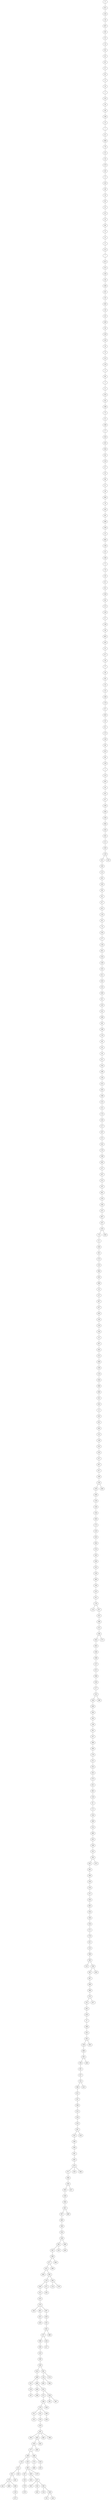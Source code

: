 graph G {
  0;
  351;
  145;
  18;
  287;
  99;
  32;
  14;
  95;
  42;
  65;
  37;
  92;
  8;
  10;
  5;
  132;
  34;
  48;
  146;
  13;
  1;
  41;
  366;
  76;
  55;
  24;
  270;
  40;
  9;
  142;
  49;
  16;
  93;
  22;
  121;
  23;
  86;
  72;
  15;
  6;
  112;
  7;
  413;
  152;
  140;
  56;
  180;
  60;
  59;
  285;
  29;
  43;
  160;
  26;
  229;
  135;
  19;
  73;
  115;
  116;
  4;
  90;
  3;
  11;
  235;
  94;
  188;
  75;
  31;
  166;
  17;
  250;
  191;
  204;
  84;
  124;
  47;
  35;
  96;
  51;
  39;
  390;
  79;
  192;
  80;
  286;
  106;
  25;
  385;
  136;
  45;
  196;
  71;
  70;
  30;
  61;
  85;
  258;
  64;
  172;
  156;
  57;
  138;
  36;
  403;
  165;
  52;
  217;
  28;
  77;
  38;
  69;
  54;
  33;
  108;
  179;
  97;
  303;
  50;
  81;
  173;
  126;
  68;
  323;
  89;
  159;
  2;
  123;
  292;
  44;
  161;
  87;
  100;
  294;
  236;
  384;
  105;
  181;
  111;
  193;
  120;
  63;
  195;
  113;
  201;
  163;
  98;
  82;
  67;
  415;
  118;
  83;
  74;
  234;
  177;
  128;
  261;
  224;
  109;
  102;
  311;
  243;
  155;
  200;
  62;
  103;
  141;
  209;
  88;
  198;
  176;
  46;
  131;
  58;
  211;
  254;
  189;
  130;
  253;
  183;
  168;
  125;
  151;
  174;
  143;
  117;
  187;
  272;
  242;
  170;
  199;
  282;
  157;
  207;
  213;
  197;
  361;
  216;
  184;
  147;
  407;
  167;
  233;
  78;
  21;
  240;
  66;
  273;
  153;
  364;
  205;
  368;
  20;
  127;
  307;
  337;
  430;
  230;
  218;
  144;
  53;
  297;
  265;
  215;
  269;
  238;
  119;
  356;
  308;
  290;
  101;
  245;
  12;
  162;
  241;
  444;
  122;
  139;
  255;
  220;
  227;
  267;
  317;
  169;
  158;
  259;
  206;
  129;
  149;
  104;
  340;
  175;
  219;
  320;
  264;
  374;
  185;
  336;
  232;
  228;
  380;
  194;
  223;
  251;
  178;
  114;
  357;
  322;
  296;
  212;
  248;
  345;
  363;
  246;
  298;
  137;
  472;
  398;
  328;
  277;
  225;
  164;
  439;
  344;
  182;
  148;
  291;
  107;
  386;
  280;
  278;
  221;
  353;
  202;
  373;
  431;
  382;
  150;
  91;
  171;
  244;
  289;
  314;
  466;
  453;
  208;
  252;
  293;
  435;
  383;
  306;
  256;
  318;
  257;
  330;
  405;
  334;
  190;
  326;
  271;
  276;
  421;
  210;
  399;
  283;
  222;
  358;
  391;
  467;
  406;
  369;
  375;
  231;
  442;
  418;
  27;
  288;
  335;
  302;
  239;
  468;
  305;
  284;
  301;
  327;
  325;
  360;
  412;
  347;
  266;
  313;
  316;
  310;
  367;
  332;
  349;
  304;
  281;
  445;
  470;
  371;
  348;
  339;
  393;
  249;
  394;
  401;
  397;
  460;
  300;
  354;
  338;
  491;
  262;
  389;
  477;
  452;
  404;
  365;
  110;
  426;
  312;
  410;
  370;
  343;
  461;
  422;
  429;
  497;
  459;
  355;
  462;
  237;
  388;
  260;
  416;
  309;
  436;
  414;
  499;
  451;
  319;
  247;
  490;
  409;
  268;
  432;
  372;
  346;
  378;
  321;
  315;
  352;
  376;
  419;
  387;
  295;
  463;
  359;
  377;
  299;
  154;
  411;
  341;
  279;
  441;
  489;
  408;
  226;
  475;
  481;
  454;
  455;
  495;
  447;
  333;
  379;
  478;
  400;
  263;
  427;
  392;
  342;
  402;
  492;
  324;
  448;
  331;
  443;
  479;
  498;
  274;
  486;
  420;
  433;
  482;
  465;
  483;
  396;
  449;
  438;
  458;
  428;
  362;
  487;
  381;
  134;
  485;
  494;
  474;
  434;
  417;
  488;
  471;
  203;
  493;
  214;
  476;
  496;
  464;
  425;
  480;
  456;
  469;
  457;
  329;
  484;
  424;
  423;
  446;
  395;
  437;
  450;
  473;
  186;
  275;
  440;
  350;
  133;
   0 -- 351;
   351 -- 145;
   145 -- 18;
   18 -- 287;
   287 -- 99;
   99 -- 32;
   32 -- 14;
   14 -- 95;
   95 -- 42;
   42 -- 65;
   65 -- 37;
   37 -- 92;
   92 -- 8;
   8 -- 10;
   10 -- 5;
   5 -- 132;
   132 -- 34;
   34 -- 48;
   48 -- 146;
   146 -- 13;
   13 -- 1;
   1 -- 41;
   41 -- 366;
   366 -- 76;
   76 -- 55;
   55 -- 24;
   24 -- 270;
   270 -- 40;
   40 -- 9;
   9 -- 142;
   142 -- 49;
   49 -- 16;
   16 -- 93;
   93 -- 22;
   22 -- 121;
   121 -- 23;
   23 -- 86;
   86 -- 72;
   72 -- 15;
   15 -- 6;
   6 -- 112;
   112 -- 7;
   7 -- 413;
   413 -- 152;
   152 -- 140;
   140 -- 56;
   56 -- 180;
   180 -- 60;
   60 -- 59;
   59 -- 285;
   285 -- 29;
   29 -- 43;
   43 -- 160;
   160 -- 26;
   26 -- 229;
   229 -- 135;
   135 -- 19;
   19 -- 73;
   73 -- 115;
   115 -- 116;
   116 -- 4;
   4 -- 90;
   90 -- 3;
   3 -- 11;
   11 -- 235;
   235 -- 94;
   94 -- 188;
   188 -- 75;
   75 -- 31;
   31 -- 166;
   166 -- 17;
   17 -- 250;
   250 -- 191;
   191 -- 204;
   204 -- 84;
   84 -- 124;
   124 -- 47;
   47 -- 35;
   35 -- 96;
   96 -- 51;
   51 -- 39;
   39 -- 390;
   390 -- 79;
   79 -- 192;
   192 -- 80;
   80 -- 286;
   286 -- 106;
   106 -- 25;
   25 -- 385;
   385 -- 136;
   136 -- 45;
   45 -- 196;
   196 -- 71;
   71 -- 70;
   70 -- 30;
   30 -- 61;
   61 -- 85;
   85 -- 258;
   258 -- 64;
   64 -- 172;
   172 -- 156;
   156 -- 57;
   57 -- 138;
   138 -- 36;
   36 -- 403;
   403 -- 165;
   165 -- 52;
   52 -- 217;
   217 -- 28;
   28 -- 77;
   77 -- 38;
   38 -- 69;
   69 -- 54;
   54 -- 33;
   33 -- 108;
   108 -- 179;
   179 -- 97;
   97 -- 303;
   303 -- 50;
   50 -- 81;
   81 -- 173;
   173 -- 126;
   126 -- 68;
   68 -- 323;
   323 -- 89;
   89 -- 159;
   159 -- 2;
   2 -- 123;
   123 -- 292;
   292 -- 44;
   44 -- 161;
   161 -- 87;
   87 -- 100;
   100 -- 294;
   294 -- 236;
   236 -- 384;
   384 -- 105;
   105 -- 181;
   181 -- 111;
   111 -- 193;
   193 -- 120;
   120 -- 63;
   63 -- 195;
   195 -- 113;
   113 -- 201;
   201 -- 163;
   163 -- 98;
   98 -- 82;
   82 -- 67;
   67 -- 415;
   415 -- 118;
   118 -- 83;
   83 -- 74;
   74 -- 234;
   234 -- 177;
   177 -- 128;
   128 -- 261;
   261 -- 224;
   224 -- 109;
   109 -- 102;
   102 -- 311;
   311 -- 243;
   243 -- 155;
   155 -- 200;
   200 -- 62;
   62 -- 103;
   103 -- 141;
   141 -- 209;
   209 -- 88;
   88 -- 198;
   198 -- 176;
   176 -- 46;
   46 -- 131;
   131 -- 58;
   58 -- 211;
   211 -- 254;
   254 -- 189;
   189 -- 130;
   130 -- 253;
   253 -- 183;
   183 -- 168;
   168 -- 125;
   125 -- 151;
   151 -- 174;
   174 -- 143;
   143 -- 117;
   117 -- 187;
   187 -- 272;
   272 -- 242;
   242 -- 170;
   170 -- 199;
   199 -- 282;
   282 -- 157;
   157 -- 207;
   207 -- 213;
   213 -- 197;
   197 -- 361;
   361 -- 216;
   216 -- 184;
   184 -- 147;
   147 -- 407;
   407 -- 167;
   167 -- 233;
   233 -- 78;
   78 -- 21;
   21 -- 240;
   240 -- 66;
   66 -- 273;
   273 -- 153;
   153 -- 364;
   364 -- 205;
   205 -- 368;
   368 -- 20;
   20 -- 127;
   127 -- 307;
   307 -- 337;
   337 -- 430;
   430 -- 230;
   230 -- 218;
   218 -- 144;
   144 -- 53;
   53 -- 297;
   297 -- 265;
   265 -- 215;
   215 -- 269;
   269 -- 238;
   238 -- 119;
   119 -- 356;
   356 -- 308;
   308 -- 290;
   290 -- 101;
   101 -- 245;
   245 -- 12;
   12 -- 162;
   162 -- 241;
   241 -- 444;
   444 -- 122;
   122 -- 139;
   139 -- 255;
   255 -- 220;
   220 -- 227;
   227 -- 267;
   267 -- 317;
   317 -- 169;
   169 -- 158;
   158 -- 259;
   259 -- 206;
   206 -- 129;
   129 -- 149;
   149 -- 104;
   104 -- 340;
   340 -- 175;
   175 -- 219;
   219 -- 320;
   320 -- 264;
   264 -- 374;
   374 -- 185;
   185 -- 336;
   336 -- 232;
   232 -- 228;
   228 -- 380;
   380 -- 194;
   194 -- 223;
   223 -- 251;
   251 -- 178;
   178 -- 114;
   178 -- 357;
   357 -- 322;
   322 -- 296;
   296 -- 212;
   212 -- 248;
   248 -- 345;
   345 -- 363;
   363 -- 246;
   246 -- 298;
   298 -- 137;
   137 -- 472;
   472 -- 398;
   398 -- 328;
   328 -- 277;
   277 -- 225;
   225 -- 164;
   164 -- 439;
   439 -- 344;
   344 -- 182;
   182 -- 148;
   148 -- 291;
   291 -- 107;
   107 -- 386;
   386 -- 280;
   280 -- 278;
   278 -- 221;
   221 -- 353;
   353 -- 202;
   202 -- 373;
   373 -- 431;
   431 -- 382;
   382 -- 150;
   150 -- 91;
   91 -- 171;
   171 -- 244;
   244 -- 289;
   289 -- 314;
   314 -- 466;
   466 -- 453;
   453 -- 208;
   208 -- 252;
   252 -- 293;
   293 -- 435;
   435 -- 383;
   383 -- 306;
   306 -- 256;
   256 -- 318;
   318 -- 257;
   257 -- 330;
   330 -- 405;
   405 -- 334;
   334 -- 190;
   190 -- 326;
   326 -- 271;
   271 -- 276;
   276 -- 421;
   421 -- 210;
   210 -- 399;
   399 -- 283;
   283 -- 222;
   283 -- 358;
   358 -- 391;
   391 -- 467;
   467 -- 406;
   406 -- 369;
   369 -- 375;
   375 -- 231;
   231 -- 442;
   442 -- 418;
   418 -- 27;
   27 -- 288;
   288 -- 335;
   335 -- 302;
   302 -- 239;
   239 -- 468;
   468 -- 305;
   305 -- 284;
   284 -- 301;
   301 -- 327;
   327 -- 325;
   325 -- 360;
   360 -- 412;
   412 -- 347;
   347 -- 266;
   266 -- 313;
   313 -- 316;
   316 -- 310;
   310 -- 367;
   367 -- 332;
   332 -- 349;
   349 -- 304;
   304 -- 281;
   281 -- 445;
   445 -- 470;
   470 -- 371;
   371 -- 348;
   348 -- 339;
   339 -- 393;
   393 -- 249;
   249 -- 394;
   394 -- 401;
   401 -- 397;
   397 -- 460;
   460 -- 300;
   300 -- 354;
   354 -- 338;
   338 -- 491;
   491 -- 262;
   262 -- 389;
   389 -- 477;
   477 -- 452;
   452 -- 404;
   452 -- 365;
   365 -- 110;
   110 -- 426;
   426 -- 312;
   312 -- 410;
   410 -- 370;
   370 -- 343;
   370 -- 461;
   461 -- 422;
   422 -- 429;
   370 -- 497;
   497 -- 459;
   459 -- 355;
   355 -- 462;
   462 -- 237;
   237 -- 388;
   388 -- 260;
   260 -- 416;
   416 -- 309;
   309 -- 436;
   436 -- 414;
   414 -- 499;
   499 -- 451;
   451 -- 319;
   319 -- 247;
   499 -- 490;
   490 -- 409;
   409 -- 268;
   490 -- 432;
   432 -- 372;
   372 -- 346;
   346 -- 378;
   378 -- 321;
   321 -- 315;
   378 -- 352;
   352 -- 376;
   376 -- 419;
   419 -- 387;
   387 -- 295;
   387 -- 463;
   463 -- 359;
   359 -- 377;
   377 -- 299;
   299 -- 154;
   154 -- 411;
   411 -- 341;
   341 -- 279;
   279 -- 441;
   279 -- 489;
   279 -- 408;
   408 -- 226;
   226 -- 475;
   341 -- 481;
   411 -- 454;
   299 -- 455;
   455 -- 495;
   495 -- 447;
   447 -- 333;
   333 -- 379;
   379 -- 478;
   495 -- 400;
   400 -- 263;
   400 -- 427;
   427 -- 392;
   427 -- 342;
   342 -- 402;
   427 -- 492;
   492 -- 324;
   492 -- 448;
   448 -- 331;
   448 -- 443;
   495 -- 479;
   377 -- 498;
   498 -- 274;
   274 -- 486;
   498 -- 420;
   420 -- 433;
   359 -- 482;
   463 -- 465;
   387 -- 483;
   387 -- 396;
   378 -- 449;
   449 -- 438;
   346 -- 458;
   432 -- 428;
   428 -- 362;
   428 -- 487;
   436 -- 381;
   381 -- 134;
   134 -- 485;
   134 -- 494;
   381 -- 474;
   237 -- 434;
   434 -- 417;
   462 -- 488;
   110 -- 471;
   471 -- 203;
   365 -- 493;
   493 -- 214;
   493 -- 476;
   477 -- 496;
   389 -- 464;
   491 -- 425;
   338 -- 480;
   480 -- 456;
   401 -- 469;
   339 -- 457;
   470 -- 329;
   470 -- 484;
   367 -- 424;
   325 -- 423;
   305 -- 446;
   302 -- 395;
   375 -- 437;
   358 -- 450;
   293 -- 473;
   225 -- 186;
   248 -- 275;
   158 -- 440;
   233 -- 350;
   120 -- 133;
}
